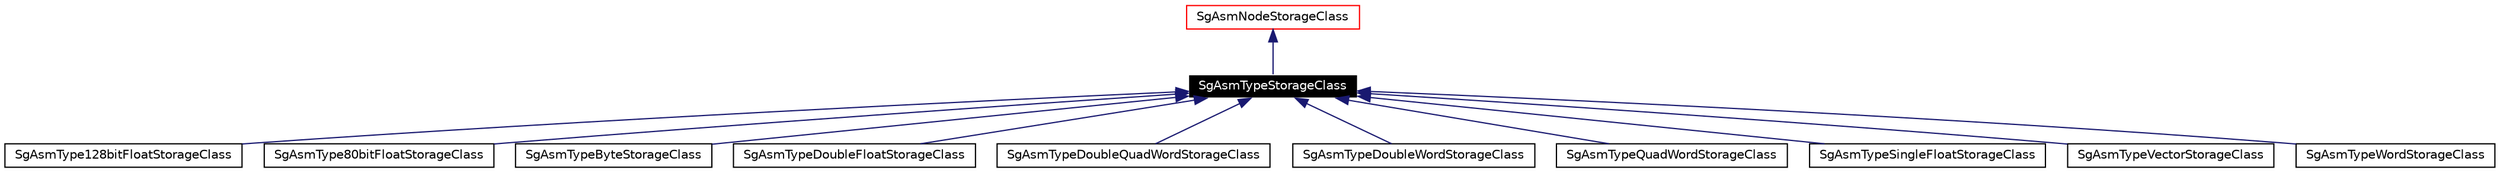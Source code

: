 digraph G
{
  edge [fontname="Helvetica",fontsize=10,labelfontname="Helvetica",labelfontsize=10];
  node [fontname="Helvetica",fontsize=10,shape=record];
  Node1 [label="SgAsmTypeStorageClass",height=0.2,width=0.4,color="white", fillcolor="black", style="filled" fontcolor="white"];
  Node2 -> Node1 [dir=back,color="midnightblue",fontsize=10,style="solid",fontname="Helvetica"];
  Node2 [label="SgAsmNodeStorageClass",height=0.2,width=0.4,color="red",URL="$classSgAsmNodeStorageClass.html"];
  Node1 -> Node3 [dir=back,color="midnightblue",fontsize=10,style="solid",fontname="Helvetica"];
  Node3 [label="SgAsmType128bitFloatStorageClass",height=0.2,width=0.4,color="black",URL="$classSgAsmType128bitFloatStorageClass.html"];
  Node1 -> Node4 [dir=back,color="midnightblue",fontsize=10,style="solid",fontname="Helvetica"];
  Node4 [label="SgAsmType80bitFloatStorageClass",height=0.2,width=0.4,color="black",URL="$classSgAsmType80bitFloatStorageClass.html"];
  Node1 -> Node5 [dir=back,color="midnightblue",fontsize=10,style="solid",fontname="Helvetica"];
  Node5 [label="SgAsmTypeByteStorageClass",height=0.2,width=0.4,color="black",URL="$classSgAsmTypeByteStorageClass.html"];
  Node1 -> Node6 [dir=back,color="midnightblue",fontsize=10,style="solid",fontname="Helvetica"];
  Node6 [label="SgAsmTypeDoubleFloatStorageClass",height=0.2,width=0.4,color="black",URL="$classSgAsmTypeDoubleFloatStorageClass.html"];
  Node1 -> Node7 [dir=back,color="midnightblue",fontsize=10,style="solid",fontname="Helvetica"];
  Node7 [label="SgAsmTypeDoubleQuadWordStorageClass",height=0.2,width=0.4,color="black",URL="$classSgAsmTypeDoubleQuadWordStorageClass.html"];
  Node1 -> Node8 [dir=back,color="midnightblue",fontsize=10,style="solid",fontname="Helvetica"];
  Node8 [label="SgAsmTypeDoubleWordStorageClass",height=0.2,width=0.4,color="black",URL="$classSgAsmTypeDoubleWordStorageClass.html"];
  Node1 -> Node9 [dir=back,color="midnightblue",fontsize=10,style="solid",fontname="Helvetica"];
  Node9 [label="SgAsmTypeQuadWordStorageClass",height=0.2,width=0.4,color="black",URL="$classSgAsmTypeQuadWordStorageClass.html"];
  Node1 -> Node10 [dir=back,color="midnightblue",fontsize=10,style="solid",fontname="Helvetica"];
  Node10 [label="SgAsmTypeSingleFloatStorageClass",height=0.2,width=0.4,color="black",URL="$classSgAsmTypeSingleFloatStorageClass.html"];
  Node1 -> Node11 [dir=back,color="midnightblue",fontsize=10,style="solid",fontname="Helvetica"];
  Node11 [label="SgAsmTypeVectorStorageClass",height=0.2,width=0.4,color="black",URL="$classSgAsmTypeVectorStorageClass.html"];
  Node1 -> Node12 [dir=back,color="midnightblue",fontsize=10,style="solid",fontname="Helvetica"];
  Node12 [label="SgAsmTypeWordStorageClass",height=0.2,width=0.4,color="black",URL="$classSgAsmTypeWordStorageClass.html"];
}
